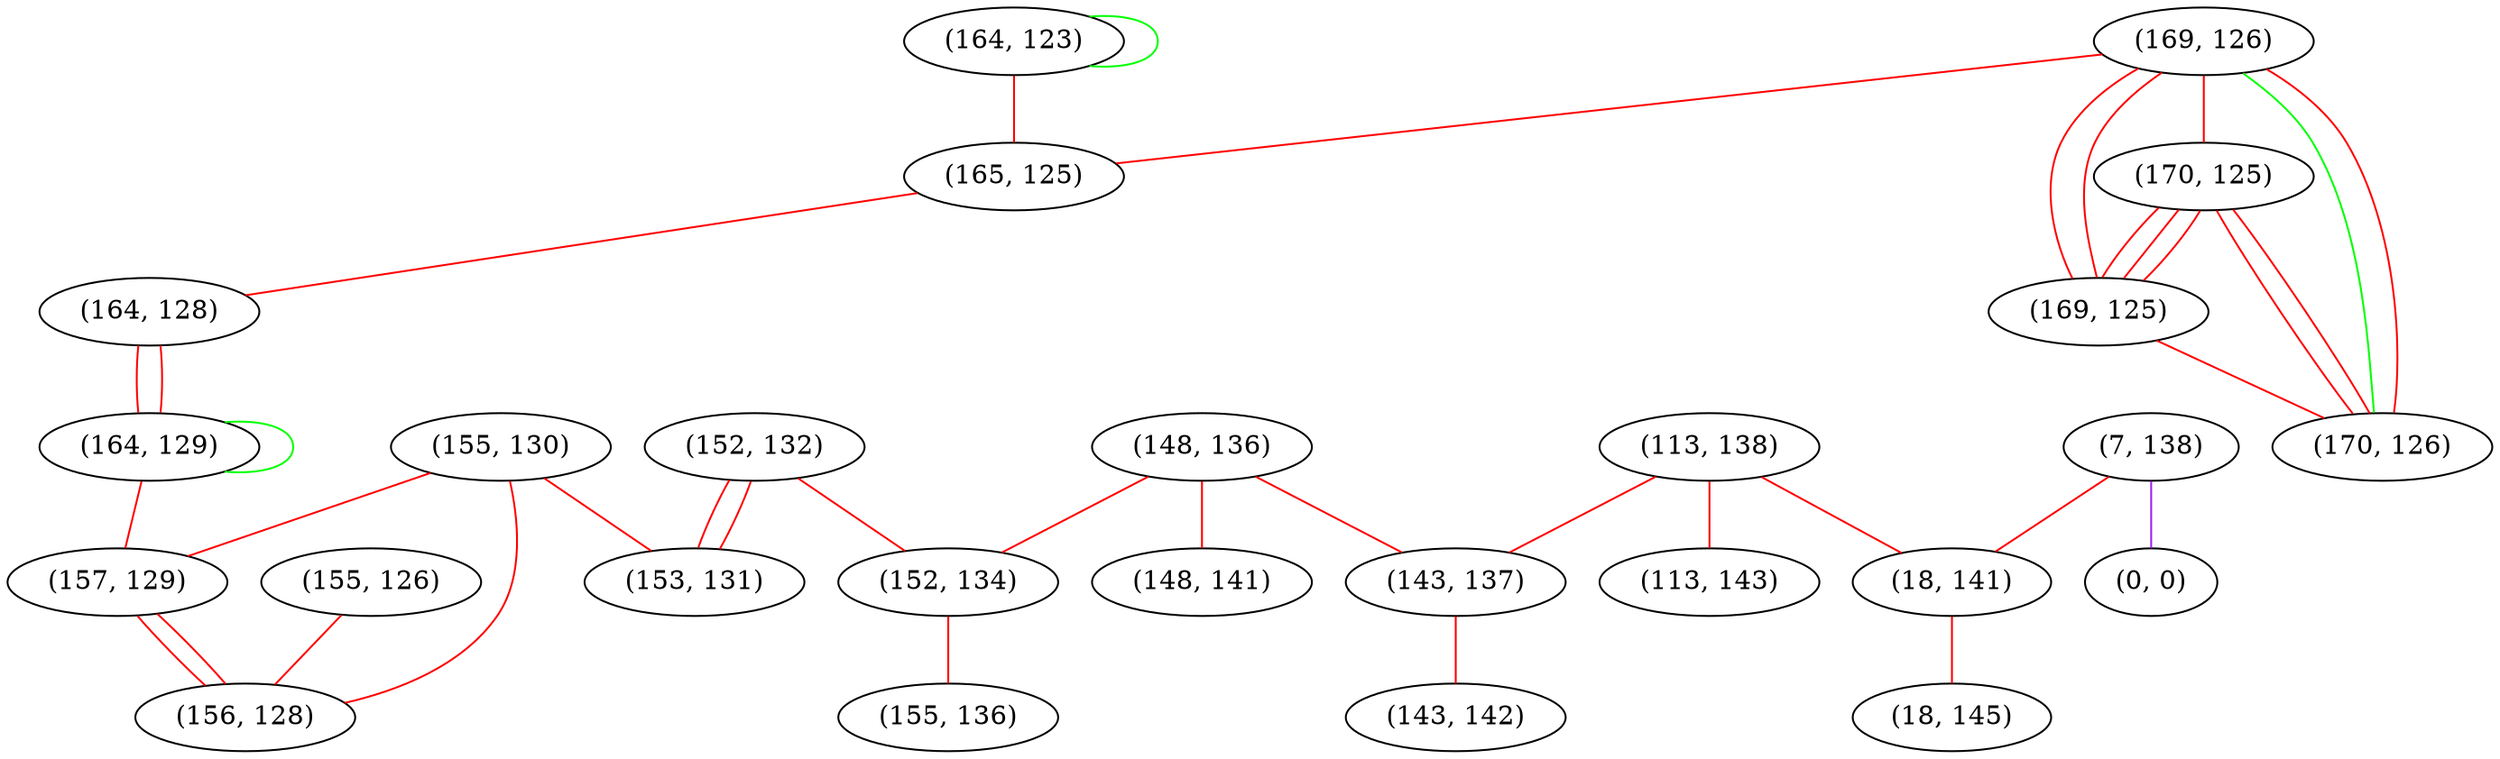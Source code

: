 graph "" {
"(164, 123)";
"(152, 132)";
"(155, 126)";
"(148, 136)";
"(155, 130)";
"(113, 138)";
"(169, 126)";
"(7, 138)";
"(170, 125)";
"(165, 125)";
"(164, 128)";
"(148, 141)";
"(18, 141)";
"(0, 0)";
"(152, 134)";
"(143, 137)";
"(18, 145)";
"(169, 125)";
"(143, 142)";
"(153, 131)";
"(164, 129)";
"(170, 126)";
"(157, 129)";
"(156, 128)";
"(155, 136)";
"(113, 143)";
"(164, 123)" -- "(165, 125)"  [color=red, key=0, weight=1];
"(164, 123)" -- "(164, 123)"  [color=green, key=0, weight=2];
"(152, 132)" -- "(152, 134)"  [color=red, key=0, weight=1];
"(152, 132)" -- "(153, 131)"  [color=red, key=0, weight=1];
"(152, 132)" -- "(153, 131)"  [color=red, key=1, weight=1];
"(155, 126)" -- "(156, 128)"  [color=red, key=0, weight=1];
"(148, 136)" -- "(148, 141)"  [color=red, key=0, weight=1];
"(148, 136)" -- "(152, 134)"  [color=red, key=0, weight=1];
"(148, 136)" -- "(143, 137)"  [color=red, key=0, weight=1];
"(155, 130)" -- "(157, 129)"  [color=red, key=0, weight=1];
"(155, 130)" -- "(153, 131)"  [color=red, key=0, weight=1];
"(155, 130)" -- "(156, 128)"  [color=red, key=0, weight=1];
"(113, 138)" -- "(18, 141)"  [color=red, key=0, weight=1];
"(113, 138)" -- "(143, 137)"  [color=red, key=0, weight=1];
"(113, 138)" -- "(113, 143)"  [color=red, key=0, weight=1];
"(169, 126)" -- "(169, 125)"  [color=red, key=0, weight=1];
"(169, 126)" -- "(169, 125)"  [color=red, key=1, weight=1];
"(169, 126)" -- "(170, 125)"  [color=red, key=0, weight=1];
"(169, 126)" -- "(170, 126)"  [color=green, key=0, weight=2];
"(169, 126)" -- "(170, 126)"  [color=red, key=1, weight=1];
"(169, 126)" -- "(165, 125)"  [color=red, key=0, weight=1];
"(7, 138)" -- "(18, 141)"  [color=red, key=0, weight=1];
"(7, 138)" -- "(0, 0)"  [color=purple, key=0, weight=4];
"(170, 125)" -- "(169, 125)"  [color=red, key=0, weight=1];
"(170, 125)" -- "(169, 125)"  [color=red, key=1, weight=1];
"(170, 125)" -- "(169, 125)"  [color=red, key=2, weight=1];
"(170, 125)" -- "(170, 126)"  [color=red, key=0, weight=1];
"(170, 125)" -- "(170, 126)"  [color=red, key=1, weight=1];
"(165, 125)" -- "(164, 128)"  [color=red, key=0, weight=1];
"(164, 128)" -- "(164, 129)"  [color=red, key=0, weight=1];
"(164, 128)" -- "(164, 129)"  [color=red, key=1, weight=1];
"(18, 141)" -- "(18, 145)"  [color=red, key=0, weight=1];
"(152, 134)" -- "(155, 136)"  [color=red, key=0, weight=1];
"(143, 137)" -- "(143, 142)"  [color=red, key=0, weight=1];
"(169, 125)" -- "(170, 126)"  [color=red, key=0, weight=1];
"(164, 129)" -- "(157, 129)"  [color=red, key=0, weight=1];
"(164, 129)" -- "(164, 129)"  [color=green, key=0, weight=2];
"(157, 129)" -- "(156, 128)"  [color=red, key=0, weight=1];
"(157, 129)" -- "(156, 128)"  [color=red, key=1, weight=1];
}
